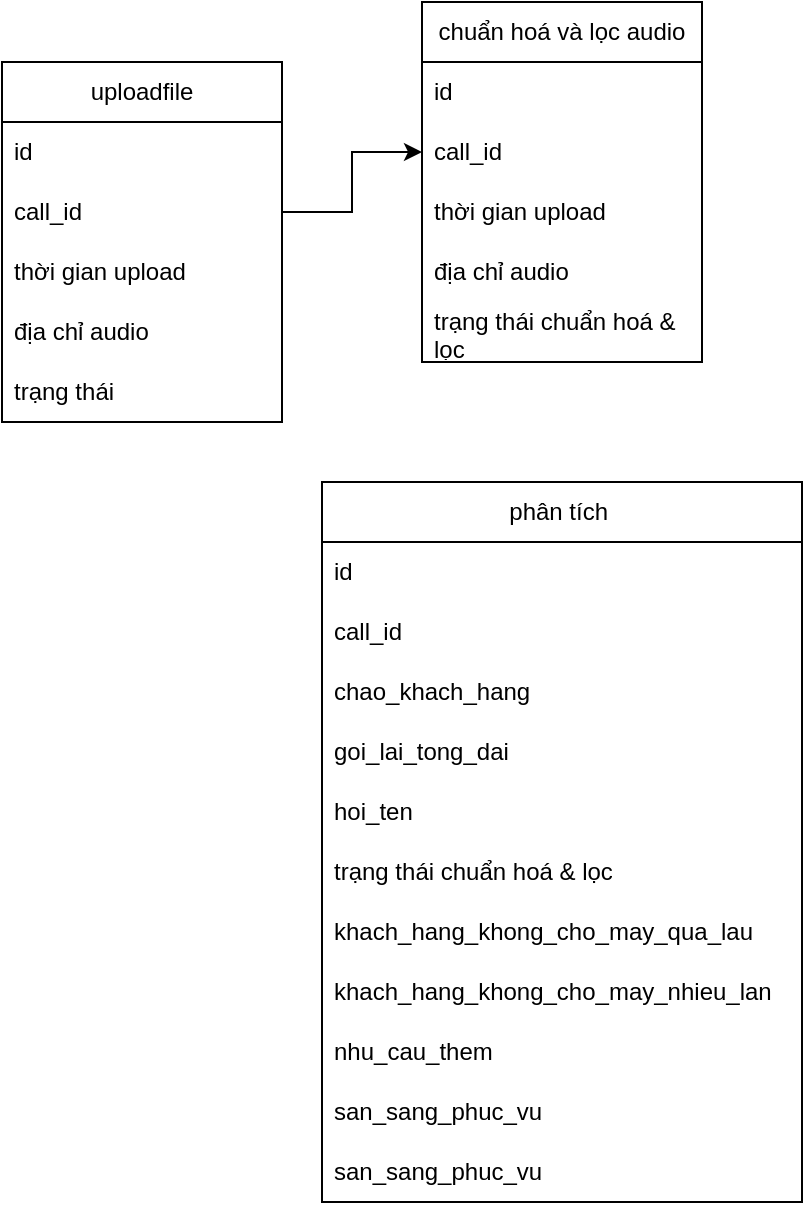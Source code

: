 <mxfile version="28.2.5">
  <diagram name="Trang-1" id="b7IzFQR7ubFrYpVkHI3m">
    <mxGraphModel dx="827" dy="439" grid="1" gridSize="10" guides="1" tooltips="1" connect="1" arrows="1" fold="1" page="1" pageScale="1" pageWidth="827" pageHeight="1169" math="0" shadow="0">
      <root>
        <mxCell id="0" />
        <mxCell id="1" parent="0" />
        <mxCell id="tm8JLvvGSzih3OHp50hc-1" value="uploadfile" style="swimlane;fontStyle=0;childLayout=stackLayout;horizontal=1;startSize=30;horizontalStack=0;resizeParent=1;resizeParentMax=0;resizeLast=0;collapsible=1;marginBottom=0;whiteSpace=wrap;html=1;" parent="1" vertex="1">
          <mxGeometry x="160" y="80" width="140" height="180" as="geometry" />
        </mxCell>
        <mxCell id="tm8JLvvGSzih3OHp50hc-2" value="id" style="text;strokeColor=none;fillColor=none;align=left;verticalAlign=middle;spacingLeft=4;spacingRight=4;overflow=hidden;points=[[0,0.5],[1,0.5]];portConstraint=eastwest;rotatable=0;whiteSpace=wrap;html=1;" parent="tm8JLvvGSzih3OHp50hc-1" vertex="1">
          <mxGeometry y="30" width="140" height="30" as="geometry" />
        </mxCell>
        <mxCell id="tm8JLvvGSzih3OHp50hc-12" value="call_id" style="text;strokeColor=none;fillColor=none;align=left;verticalAlign=middle;spacingLeft=4;spacingRight=4;overflow=hidden;points=[[0,0.5],[1,0.5]];portConstraint=eastwest;rotatable=0;whiteSpace=wrap;html=1;" parent="tm8JLvvGSzih3OHp50hc-1" vertex="1">
          <mxGeometry y="60" width="140" height="30" as="geometry" />
        </mxCell>
        <mxCell id="tm8JLvvGSzih3OHp50hc-3" value="thời gian upload" style="text;strokeColor=none;fillColor=none;align=left;verticalAlign=middle;spacingLeft=4;spacingRight=4;overflow=hidden;points=[[0,0.5],[1,0.5]];portConstraint=eastwest;rotatable=0;whiteSpace=wrap;html=1;" parent="tm8JLvvGSzih3OHp50hc-1" vertex="1">
          <mxGeometry y="90" width="140" height="30" as="geometry" />
        </mxCell>
        <mxCell id="tm8JLvvGSzih3OHp50hc-4" value="địa chỉ audio" style="text;strokeColor=none;fillColor=none;align=left;verticalAlign=middle;spacingLeft=4;spacingRight=4;overflow=hidden;points=[[0,0.5],[1,0.5]];portConstraint=eastwest;rotatable=0;whiteSpace=wrap;html=1;" parent="tm8JLvvGSzih3OHp50hc-1" vertex="1">
          <mxGeometry y="120" width="140" height="30" as="geometry" />
        </mxCell>
        <mxCell id="tm8JLvvGSzih3OHp50hc-5" value="trạng thái" style="text;strokeColor=none;fillColor=none;align=left;verticalAlign=middle;spacingLeft=4;spacingRight=4;overflow=hidden;points=[[0,0.5],[1,0.5]];portConstraint=eastwest;rotatable=0;whiteSpace=wrap;html=1;" parent="tm8JLvvGSzih3OHp50hc-1" vertex="1">
          <mxGeometry y="150" width="140" height="30" as="geometry" />
        </mxCell>
        <mxCell id="tm8JLvvGSzih3OHp50hc-6" value="chuẩn hoá và lọc audio" style="swimlane;fontStyle=0;childLayout=stackLayout;horizontal=1;startSize=30;horizontalStack=0;resizeParent=1;resizeParentMax=0;resizeLast=0;collapsible=1;marginBottom=0;whiteSpace=wrap;html=1;" parent="1" vertex="1">
          <mxGeometry x="370" y="50" width="140" height="180" as="geometry" />
        </mxCell>
        <mxCell id="tm8JLvvGSzih3OHp50hc-7" value="id" style="text;strokeColor=none;fillColor=none;align=left;verticalAlign=middle;spacingLeft=4;spacingRight=4;overflow=hidden;points=[[0,0.5],[1,0.5]];portConstraint=eastwest;rotatable=0;whiteSpace=wrap;html=1;" parent="tm8JLvvGSzih3OHp50hc-6" vertex="1">
          <mxGeometry y="30" width="140" height="30" as="geometry" />
        </mxCell>
        <mxCell id="tm8JLvvGSzih3OHp50hc-13" value="call_id" style="text;strokeColor=none;fillColor=none;align=left;verticalAlign=middle;spacingLeft=4;spacingRight=4;overflow=hidden;points=[[0,0.5],[1,0.5]];portConstraint=eastwest;rotatable=0;whiteSpace=wrap;html=1;" parent="tm8JLvvGSzih3OHp50hc-6" vertex="1">
          <mxGeometry y="60" width="140" height="30" as="geometry" />
        </mxCell>
        <mxCell id="tm8JLvvGSzih3OHp50hc-8" value="thời gian upload" style="text;strokeColor=none;fillColor=none;align=left;verticalAlign=middle;spacingLeft=4;spacingRight=4;overflow=hidden;points=[[0,0.5],[1,0.5]];portConstraint=eastwest;rotatable=0;whiteSpace=wrap;html=1;" parent="tm8JLvvGSzih3OHp50hc-6" vertex="1">
          <mxGeometry y="90" width="140" height="30" as="geometry" />
        </mxCell>
        <mxCell id="tm8JLvvGSzih3OHp50hc-9" value="địa chỉ audio" style="text;strokeColor=none;fillColor=none;align=left;verticalAlign=middle;spacingLeft=4;spacingRight=4;overflow=hidden;points=[[0,0.5],[1,0.5]];portConstraint=eastwest;rotatable=0;whiteSpace=wrap;html=1;" parent="tm8JLvvGSzih3OHp50hc-6" vertex="1">
          <mxGeometry y="120" width="140" height="30" as="geometry" />
        </mxCell>
        <mxCell id="tm8JLvvGSzih3OHp50hc-10" value="trạng thái chuẩn hoá &amp;amp; lọc" style="text;strokeColor=none;fillColor=none;align=left;verticalAlign=middle;spacingLeft=4;spacingRight=4;overflow=hidden;points=[[0,0.5],[1,0.5]];portConstraint=eastwest;rotatable=0;whiteSpace=wrap;html=1;" parent="tm8JLvvGSzih3OHp50hc-6" vertex="1">
          <mxGeometry y="150" width="140" height="30" as="geometry" />
        </mxCell>
        <mxCell id="tm8JLvvGSzih3OHp50hc-11" value="" style="edgeStyle=orthogonalEdgeStyle;rounded=0;orthogonalLoop=1;jettySize=auto;html=1;exitX=1;exitY=0.5;exitDx=0;exitDy=0;entryX=0;entryY=0.5;entryDx=0;entryDy=0;" parent="1" source="tm8JLvvGSzih3OHp50hc-12" target="tm8JLvvGSzih3OHp50hc-13" edge="1">
          <mxGeometry relative="1" as="geometry" />
        </mxCell>
        <mxCell id="uPiKIG9koKfPiRTt9gUV-1" value="phân tích&amp;nbsp;" style="swimlane;fontStyle=0;childLayout=stackLayout;horizontal=1;startSize=30;horizontalStack=0;resizeParent=1;resizeParentMax=0;resizeLast=0;collapsible=1;marginBottom=0;whiteSpace=wrap;html=1;" vertex="1" parent="1">
          <mxGeometry x="320" y="290" width="240" height="360" as="geometry" />
        </mxCell>
        <mxCell id="uPiKIG9koKfPiRTt9gUV-2" value="id" style="text;strokeColor=none;fillColor=none;align=left;verticalAlign=middle;spacingLeft=4;spacingRight=4;overflow=hidden;points=[[0,0.5],[1,0.5]];portConstraint=eastwest;rotatable=0;whiteSpace=wrap;html=1;" vertex="1" parent="uPiKIG9koKfPiRTt9gUV-1">
          <mxGeometry y="30" width="240" height="30" as="geometry" />
        </mxCell>
        <mxCell id="uPiKIG9koKfPiRTt9gUV-3" value="call_id" style="text;strokeColor=none;fillColor=none;align=left;verticalAlign=middle;spacingLeft=4;spacingRight=4;overflow=hidden;points=[[0,0.5],[1,0.5]];portConstraint=eastwest;rotatable=0;whiteSpace=wrap;html=1;" vertex="1" parent="uPiKIG9koKfPiRTt9gUV-1">
          <mxGeometry y="60" width="240" height="30" as="geometry" />
        </mxCell>
        <mxCell id="uPiKIG9koKfPiRTt9gUV-4" value="chao_khach_hang" style="text;strokeColor=none;fillColor=none;align=left;verticalAlign=middle;spacingLeft=4;spacingRight=4;overflow=hidden;points=[[0,0.5],[1,0.5]];portConstraint=eastwest;rotatable=0;whiteSpace=wrap;html=1;" vertex="1" parent="uPiKIG9koKfPiRTt9gUV-1">
          <mxGeometry y="90" width="240" height="30" as="geometry" />
        </mxCell>
        <mxCell id="uPiKIG9koKfPiRTt9gUV-5" value="goi_lai_tong_dai" style="text;strokeColor=none;fillColor=none;align=left;verticalAlign=middle;spacingLeft=4;spacingRight=4;overflow=hidden;points=[[0,0.5],[1,0.5]];portConstraint=eastwest;rotatable=0;whiteSpace=wrap;html=1;" vertex="1" parent="uPiKIG9koKfPiRTt9gUV-1">
          <mxGeometry y="120" width="240" height="30" as="geometry" />
        </mxCell>
        <mxCell id="uPiKIG9koKfPiRTt9gUV-6" value="hoi_ten" style="text;strokeColor=none;fillColor=none;align=left;verticalAlign=middle;spacingLeft=4;spacingRight=4;overflow=hidden;points=[[0,0.5],[1,0.5]];portConstraint=eastwest;rotatable=0;whiteSpace=wrap;html=1;" vertex="1" parent="uPiKIG9koKfPiRTt9gUV-1">
          <mxGeometry y="150" width="240" height="30" as="geometry" />
        </mxCell>
        <mxCell id="uPiKIG9koKfPiRTt9gUV-8" value="trạng thái chuẩn hoá &amp;amp; lọc" style="text;strokeColor=none;fillColor=none;align=left;verticalAlign=middle;spacingLeft=4;spacingRight=4;overflow=hidden;points=[[0,0.5],[1,0.5]];portConstraint=eastwest;rotatable=0;whiteSpace=wrap;html=1;" vertex="1" parent="uPiKIG9koKfPiRTt9gUV-1">
          <mxGeometry y="180" width="240" height="30" as="geometry" />
        </mxCell>
        <mxCell id="uPiKIG9koKfPiRTt9gUV-10" value="khach_hang_khong_cho_may_qua_lau" style="text;strokeColor=none;fillColor=none;align=left;verticalAlign=middle;spacingLeft=4;spacingRight=4;overflow=hidden;points=[[0,0.5],[1,0.5]];portConstraint=eastwest;rotatable=0;whiteSpace=wrap;html=1;" vertex="1" parent="uPiKIG9koKfPiRTt9gUV-1">
          <mxGeometry y="210" width="240" height="30" as="geometry" />
        </mxCell>
        <mxCell id="uPiKIG9koKfPiRTt9gUV-11" value="khach_hang_khong_cho_may_nhieu_lan" style="text;strokeColor=none;fillColor=none;align=left;verticalAlign=middle;spacingLeft=4;spacingRight=4;overflow=hidden;points=[[0,0.5],[1,0.5]];portConstraint=eastwest;rotatable=0;whiteSpace=wrap;html=1;" vertex="1" parent="uPiKIG9koKfPiRTt9gUV-1">
          <mxGeometry y="240" width="240" height="30" as="geometry" />
        </mxCell>
        <mxCell id="uPiKIG9koKfPiRTt9gUV-12" value="nhu_cau_them" style="text;strokeColor=none;fillColor=none;align=left;verticalAlign=middle;spacingLeft=4;spacingRight=4;overflow=hidden;points=[[0,0.5],[1,0.5]];portConstraint=eastwest;rotatable=0;whiteSpace=wrap;html=1;" vertex="1" parent="uPiKIG9koKfPiRTt9gUV-1">
          <mxGeometry y="270" width="240" height="30" as="geometry" />
        </mxCell>
        <mxCell id="uPiKIG9koKfPiRTt9gUV-13" value="san_sang_phuc_vu" style="text;strokeColor=none;fillColor=none;align=left;verticalAlign=middle;spacingLeft=4;spacingRight=4;overflow=hidden;points=[[0,0.5],[1,0.5]];portConstraint=eastwest;rotatable=0;whiteSpace=wrap;html=1;" vertex="1" parent="uPiKIG9koKfPiRTt9gUV-1">
          <mxGeometry y="300" width="240" height="30" as="geometry" />
        </mxCell>
        <mxCell id="uPiKIG9koKfPiRTt9gUV-14" value="san_sang_phuc_vu" style="text;strokeColor=none;fillColor=none;align=left;verticalAlign=middle;spacingLeft=4;spacingRight=4;overflow=hidden;points=[[0,0.5],[1,0.5]];portConstraint=eastwest;rotatable=0;whiteSpace=wrap;html=1;" vertex="1" parent="uPiKIG9koKfPiRTt9gUV-1">
          <mxGeometry y="330" width="240" height="30" as="geometry" />
        </mxCell>
      </root>
    </mxGraphModel>
  </diagram>
</mxfile>
